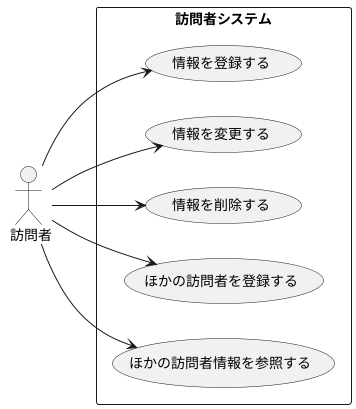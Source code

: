 @startuml 訪問者システムユースケース図
left to right direction
actor " 訪問者" as fc
rectangle 訪問者システム {
  usecase "情報を登録する" as UC1
  usecase "情報を変更する" as UC2
  usecase "情報を削除する" as UC3
  usecase "ほかの訪問者を登録する" as UC4
  usecase "ほかの訪問者情報を参照する" as UC5
}
fc --> UC1
fc --> UC2
fc --> UC3
fc --> UC4
fc --> UC5
@enduml
